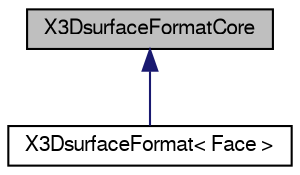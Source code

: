 digraph "X3DsurfaceFormatCore"
{
  bgcolor="transparent";
  edge [fontname="FreeSans",fontsize="10",labelfontname="FreeSans",labelfontsize="10"];
  node [fontname="FreeSans",fontsize="10",shape=record];
  Node0 [label="X3DsurfaceFormatCore",height=0.2,width=0.4,color="black", fillcolor="grey75", style="filled", fontcolor="black"];
  Node0 -> Node1 [dir="back",color="midnightblue",fontsize="10",style="solid",fontname="FreeSans"];
  Node1 [label="X3DsurfaceFormat\< Face \>",height=0.2,width=0.4,color="black",URL="$a29682.html",tooltip="Provide a means of writing x3d format. "];
}
